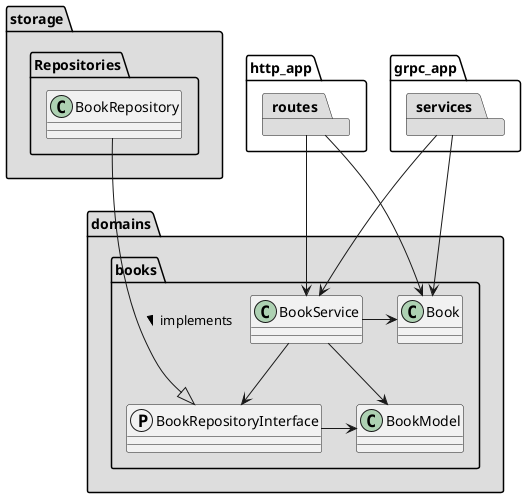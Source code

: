 @startuml
allowmixing
skinparam componentStyle uml1

package http_app {
    package routes #DDDDDD
}

package grpc_app {
    package services #DDDDDD
}

package domains #DDDDDD {
    package books {
        class Book
        class BookService
        protocol BookRepositoryInterface
        class BookModel
    }
}

package storage #DDDDDD {
    package Repositories {
        class BookRepository
    }
}

'links framework - domains
routes --> BookService
routes --> Book
services --> BookService
services --> Book

'links internal to books domain
BookService -l-> Book
BookService --> BookModel
BookService --> BookRepositoryInterface
BookRepositoryInterface -l-> BookModel

'links domains - storage
BookRepository --d-|> BookRepositoryInterface: implements >
@enduml
